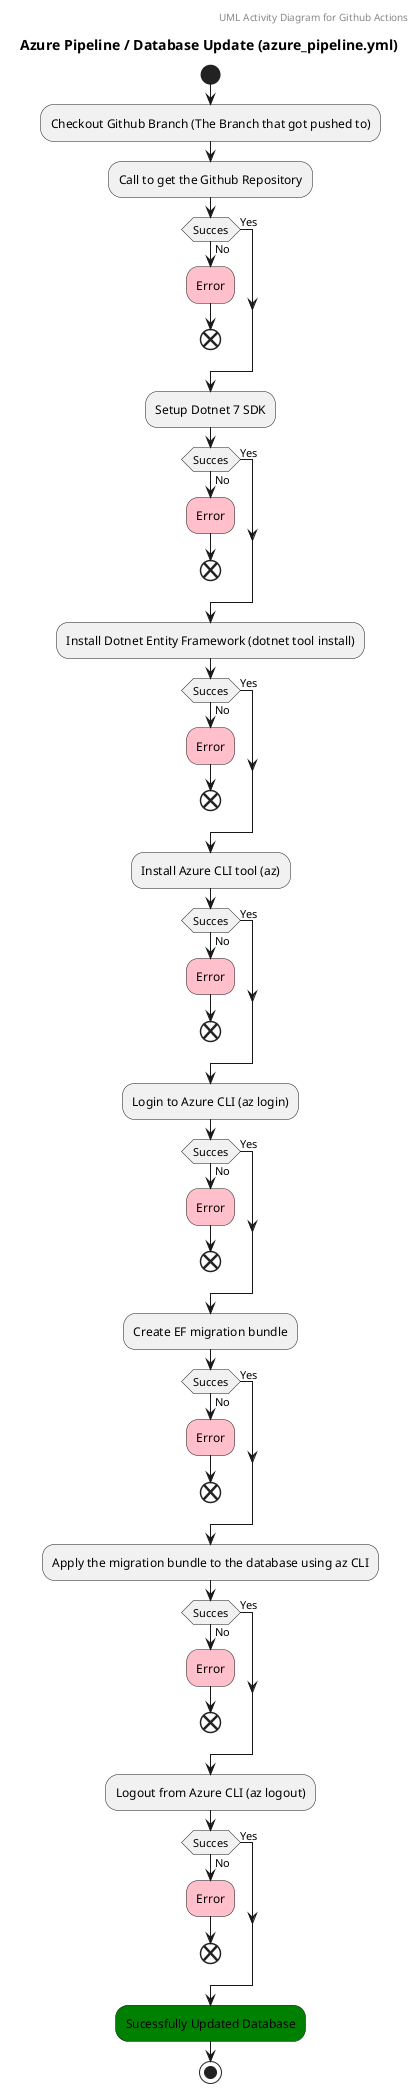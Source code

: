 @startuml
header UML Activity Diagram for Github Actions
title Azure Pipeline / Database Update (azure_pipeline.yml)
start
:Checkout Github Branch (The Branch that got pushed to);
:Call to get the Github Repository;


if(Succes) then (No)
    #pink:Error;
    end
else (Yes)
endif


:Setup Dotnet 7 SDK;

if(Succes) then (No)
    #pink:Error;
    end
else (Yes)
endif

:Install Dotnet Entity Framework (dotnet tool install);

if(Succes) then (No)
    #pink:Error;
    end
else (Yes)
endif

:Install Azure CLI tool (az);

if(Succes) then (No)
    #pink:Error;
    end
else (Yes)
endif

:Login to Azure CLI (az login);

if(Succes) then (No)
    #pink:Error;
    end
else (Yes)
endif

:Create EF migration bundle;

if(Succes) then (No)
    #pink:Error;
    end
else (Yes)
endif

:Apply the migration bundle to the database using az CLI;

if(Succes) then (No)
    #pink:Error;
    end
else (Yes)
endif

:Logout from Azure CLI (az logout);

if(Succes) then (No)
    #pink:Error;
    end
else (Yes)
endif

#green:Sucessfully Updated Database;

stop
@enduml